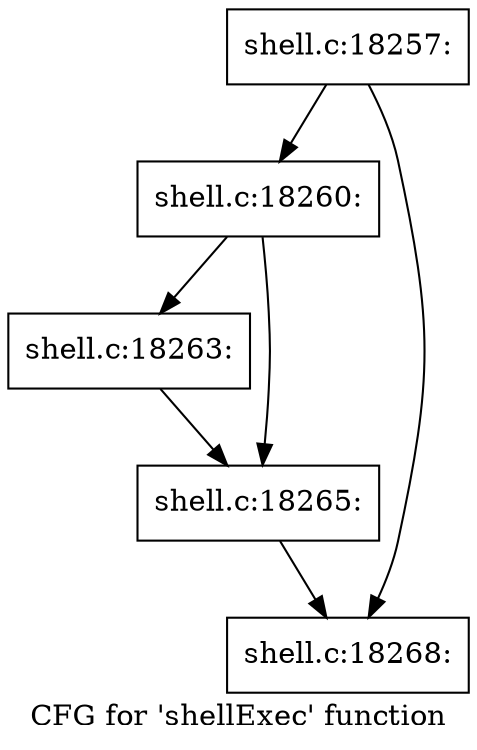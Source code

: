 digraph "CFG for 'shellExec' function" {
	label="CFG for 'shellExec' function";

	Node0x5602771585f0 [shape=record,label="{shell.c:18257:}"];
	Node0x5602771585f0 -> Node0x560276abaae0;
	Node0x5602771585f0 -> Node0x560276abab30;
	Node0x560276abaae0 [shape=record,label="{shell.c:18260:}"];
	Node0x560276abaae0 -> Node0x560276912670;
	Node0x560276abaae0 -> Node0x5602769127f0;
	Node0x560276912670 [shape=record,label="{shell.c:18263:}"];
	Node0x560276912670 -> Node0x5602769127f0;
	Node0x5602769127f0 [shape=record,label="{shell.c:18265:}"];
	Node0x5602769127f0 -> Node0x560276abab30;
	Node0x560276abab30 [shape=record,label="{shell.c:18268:}"];
}
